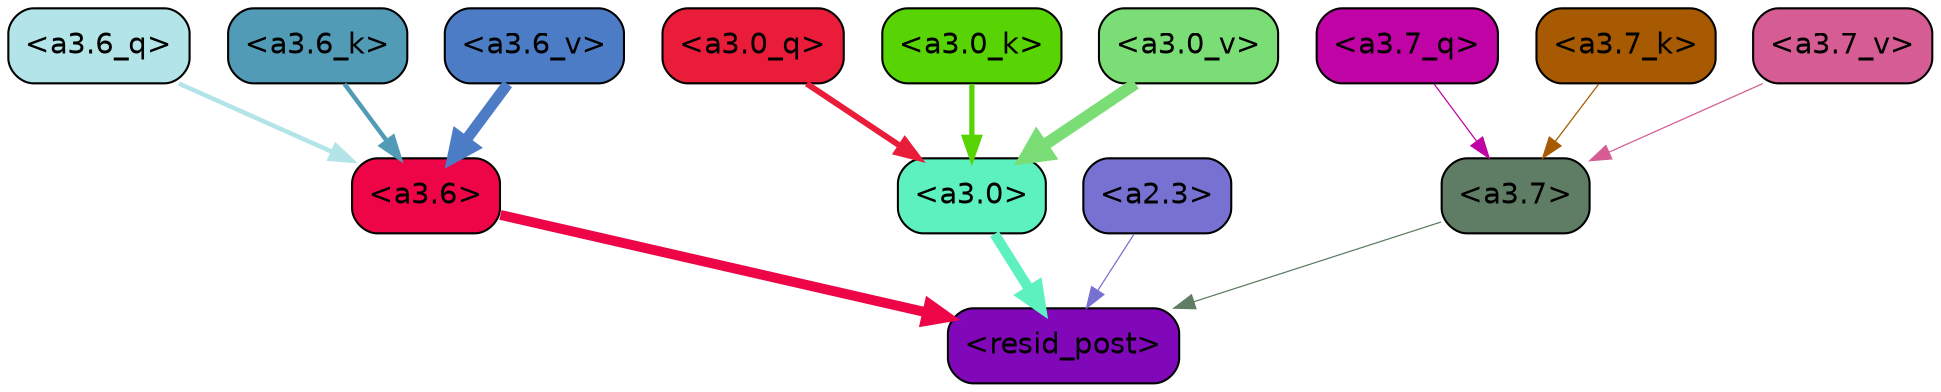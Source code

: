 strict digraph "" {
	graph [bgcolor=transparent,
		layout=dot,
		overlap=false,
		splines=true
	];
	"<a3.7>"	[color=black,
		fillcolor="#5f7d64",
		fontname=Helvetica,
		shape=box,
		style="filled, rounded"];
	"<resid_post>"	[color=black,
		fillcolor="#8108b9",
		fontname=Helvetica,
		shape=box,
		style="filled, rounded"];
	"<a3.7>" -> "<resid_post>"	[color="#5f7d64",
		penwidth=0.6];
	"<a3.6>"	[color=black,
		fillcolor="#ed0547",
		fontname=Helvetica,
		shape=box,
		style="filled, rounded"];
	"<a3.6>" -> "<resid_post>"	[color="#ed0547",
		penwidth=4.751592040061951];
	"<a3.0>"	[color=black,
		fillcolor="#5cf1bf",
		fontname=Helvetica,
		shape=box,
		style="filled, rounded"];
	"<a3.0>" -> "<resid_post>"	[color="#5cf1bf",
		penwidth=4.904066681861877];
	"<a2.3>"	[color=black,
		fillcolor="#7771d1",
		fontname=Helvetica,
		shape=box,
		style="filled, rounded"];
	"<a2.3>" -> "<resid_post>"	[color="#7771d1",
		penwidth=0.6];
	"<a3.7_q>"	[color=black,
		fillcolor="#bf03a4",
		fontname=Helvetica,
		shape=box,
		style="filled, rounded"];
	"<a3.7_q>" -> "<a3.7>"	[color="#bf03a4",
		penwidth=0.6];
	"<a3.6_q>"	[color=black,
		fillcolor="#b3e4e7",
		fontname=Helvetica,
		shape=box,
		style="filled, rounded"];
	"<a3.6_q>" -> "<a3.6>"	[color="#b3e4e7",
		penwidth=2.160832464694977];
	"<a3.0_q>"	[color=black,
		fillcolor="#e91c3a",
		fontname=Helvetica,
		shape=box,
		style="filled, rounded"];
	"<a3.0_q>" -> "<a3.0>"	[color="#e91c3a",
		penwidth=2.870753765106201];
	"<a3.7_k>"	[color=black,
		fillcolor="#a75a01",
		fontname=Helvetica,
		shape=box,
		style="filled, rounded"];
	"<a3.7_k>" -> "<a3.7>"	[color="#a75a01",
		penwidth=0.6];
	"<a3.6_k>"	[color=black,
		fillcolor="#519bb7",
		fontname=Helvetica,
		shape=box,
		style="filled, rounded"];
	"<a3.6_k>" -> "<a3.6>"	[color="#519bb7",
		penwidth=2.13908451795578];
	"<a3.0_k>"	[color=black,
		fillcolor="#58d404",
		fontname=Helvetica,
		shape=box,
		style="filled, rounded"];
	"<a3.0_k>" -> "<a3.0>"	[color="#58d404",
		penwidth=2.520303964614868];
	"<a3.7_v>"	[color=black,
		fillcolor="#d55d94",
		fontname=Helvetica,
		shape=box,
		style="filled, rounded"];
	"<a3.7_v>" -> "<a3.7>"	[color="#d55d94",
		penwidth=0.6];
	"<a3.6_v>"	[color=black,
		fillcolor="#4b7cc5",
		fontname=Helvetica,
		shape=box,
		style="filled, rounded"];
	"<a3.6_v>" -> "<a3.6>"	[color="#4b7cc5",
		penwidth=5.297133803367615];
	"<a3.0_v>"	[color=black,
		fillcolor="#7bdd75",
		fontname=Helvetica,
		shape=box,
		style="filled, rounded"];
	"<a3.0_v>" -> "<a3.0>"	[color="#7bdd75",
		penwidth=5.680712580680847];
}
